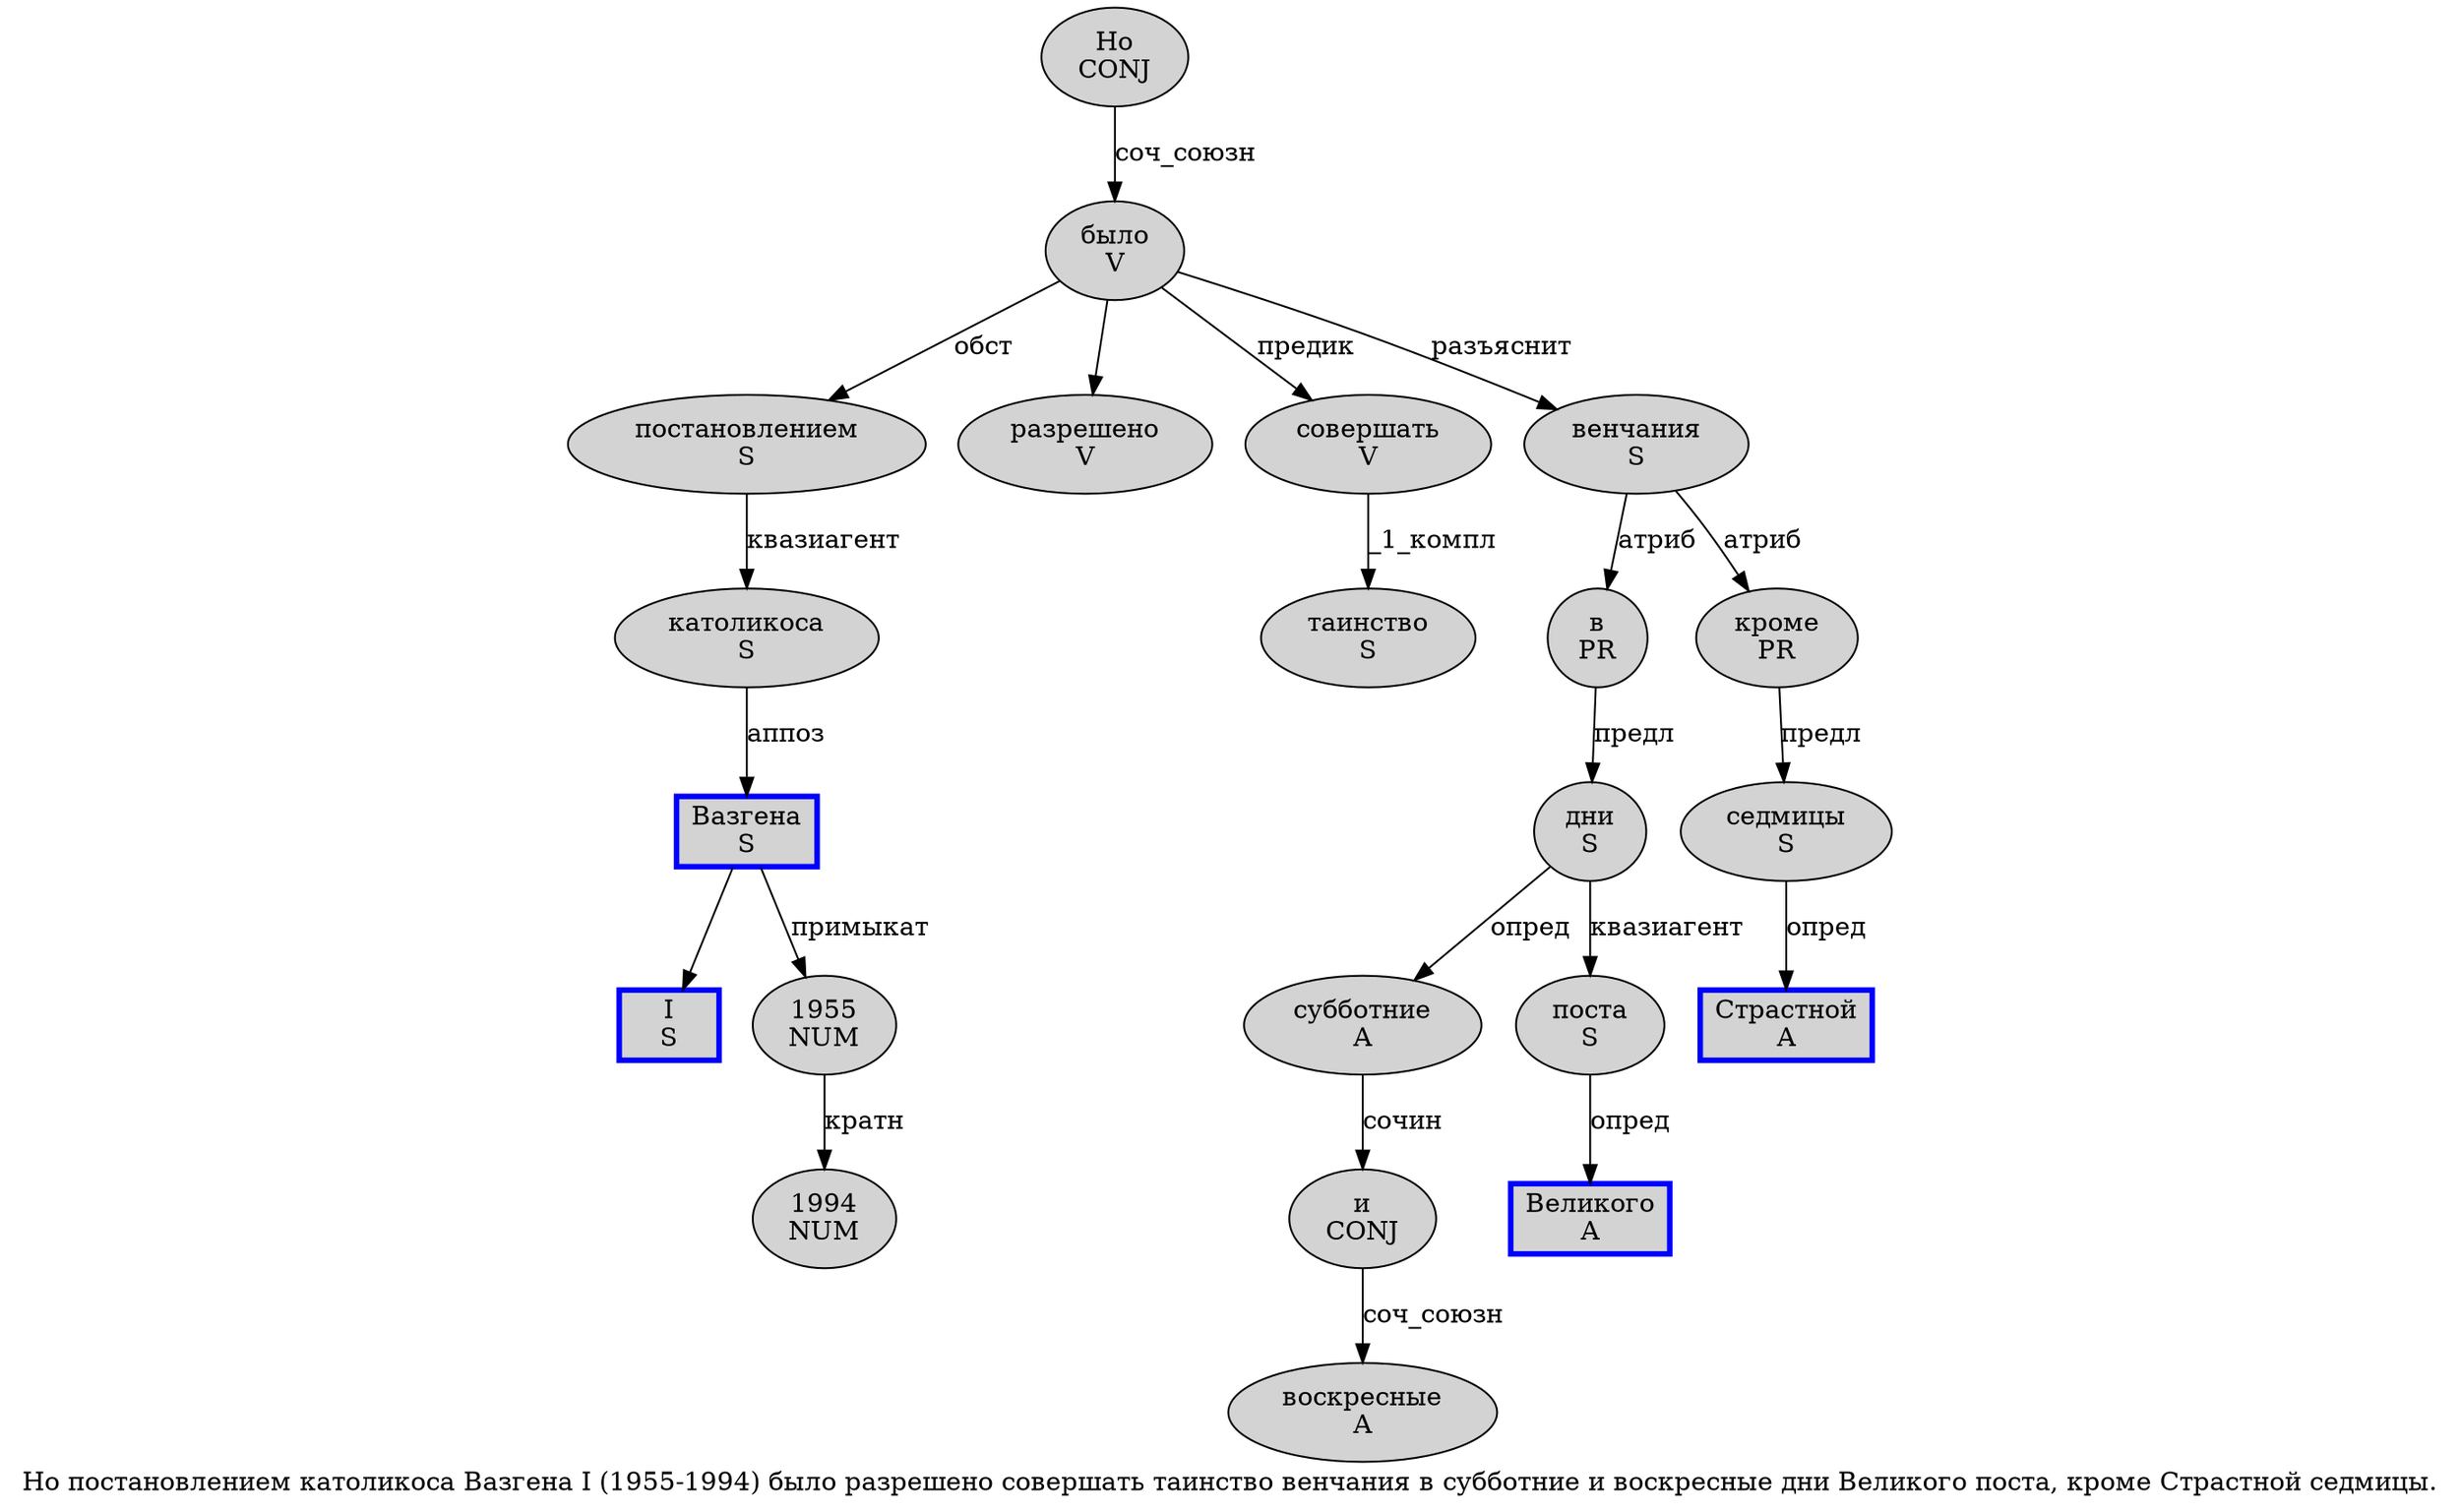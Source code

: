 digraph SENTENCE_1596 {
	graph [label="Но постановлением католикоса Вазгена I (1955-1994) было разрешено совершать таинство венчания в субботние и воскресные дни Великого поста, кроме Страстной седмицы."]
	node [style=filled]
		0 [label="Но
CONJ" color="" fillcolor=lightgray penwidth=1 shape=ellipse]
		1 [label="постановлением
S" color="" fillcolor=lightgray penwidth=1 shape=ellipse]
		2 [label="католикоса
S" color="" fillcolor=lightgray penwidth=1 shape=ellipse]
		3 [label="Вазгена
S" color=blue fillcolor=lightgray penwidth=3 shape=box]
		4 [label="I
S" color=blue fillcolor=lightgray penwidth=3 shape=box]
		6 [label="1955
NUM" color="" fillcolor=lightgray penwidth=1 shape=ellipse]
		8 [label="1994
NUM" color="" fillcolor=lightgray penwidth=1 shape=ellipse]
		10 [label="было
V" color="" fillcolor=lightgray penwidth=1 shape=ellipse]
		11 [label="разрешено
V" color="" fillcolor=lightgray penwidth=1 shape=ellipse]
		12 [label="совершать
V" color="" fillcolor=lightgray penwidth=1 shape=ellipse]
		13 [label="таинство
S" color="" fillcolor=lightgray penwidth=1 shape=ellipse]
		14 [label="венчания
S" color="" fillcolor=lightgray penwidth=1 shape=ellipse]
		15 [label="в
PR" color="" fillcolor=lightgray penwidth=1 shape=ellipse]
		16 [label="субботние
A" color="" fillcolor=lightgray penwidth=1 shape=ellipse]
		17 [label="и
CONJ" color="" fillcolor=lightgray penwidth=1 shape=ellipse]
		18 [label="воскресные
A" color="" fillcolor=lightgray penwidth=1 shape=ellipse]
		19 [label="дни
S" color="" fillcolor=lightgray penwidth=1 shape=ellipse]
		20 [label="Великого
A" color=blue fillcolor=lightgray penwidth=3 shape=box]
		21 [label="поста
S" color="" fillcolor=lightgray penwidth=1 shape=ellipse]
		23 [label="кроме
PR" color="" fillcolor=lightgray penwidth=1 shape=ellipse]
		24 [label="Страстной
A" color=blue fillcolor=lightgray penwidth=3 shape=box]
		25 [label="седмицы
S" color="" fillcolor=lightgray penwidth=1 shape=ellipse]
			2 -> 3 [label="аппоз"]
			16 -> 17 [label="сочин"]
			21 -> 20 [label="опред"]
			19 -> 16 [label="опред"]
			19 -> 21 [label="квазиагент"]
			3 -> 4
			3 -> 6 [label="примыкат"]
			10 -> 1 [label="обст"]
			10 -> 11
			10 -> 12 [label="предик"]
			10 -> 14 [label="разъяснит"]
			0 -> 10 [label="соч_союзн"]
			1 -> 2 [label="квазиагент"]
			6 -> 8 [label="кратн"]
			23 -> 25 [label="предл"]
			14 -> 15 [label="атриб"]
			14 -> 23 [label="атриб"]
			25 -> 24 [label="опред"]
			17 -> 18 [label="соч_союзн"]
			12 -> 13 [label="_1_компл"]
			15 -> 19 [label="предл"]
}